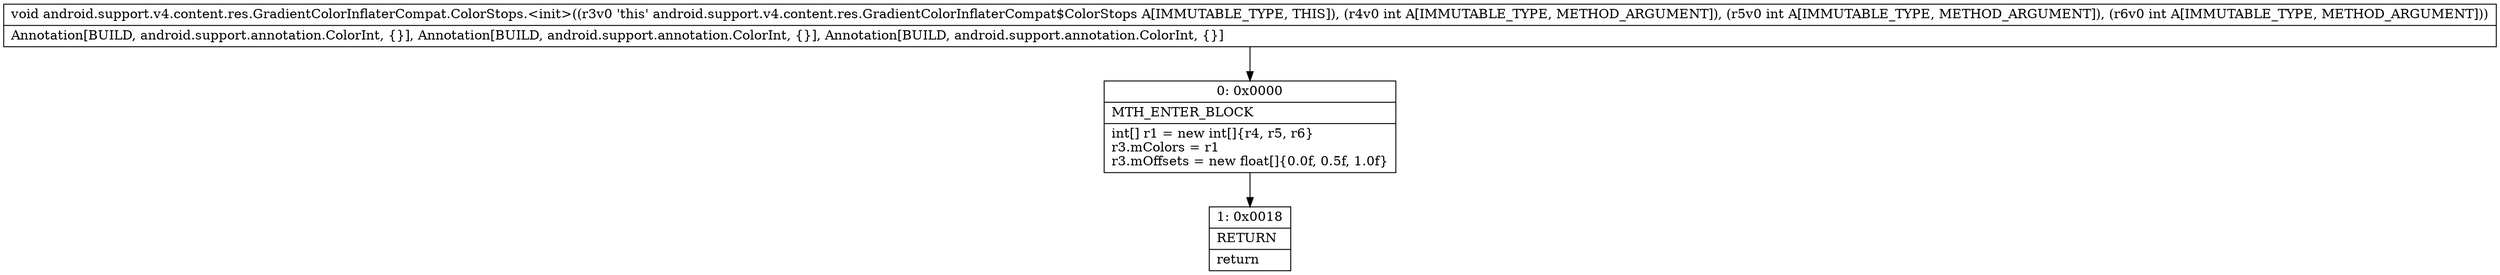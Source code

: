 digraph "CFG forandroid.support.v4.content.res.GradientColorInflaterCompat.ColorStops.\<init\>(III)V" {
Node_0 [shape=record,label="{0\:\ 0x0000|MTH_ENTER_BLOCK\l|int[] r1 = new int[]\{r4, r5, r6\}\lr3.mColors = r1\lr3.mOffsets = new float[]\{0.0f, 0.5f, 1.0f\}\l}"];
Node_1 [shape=record,label="{1\:\ 0x0018|RETURN\l|return\l}"];
MethodNode[shape=record,label="{void android.support.v4.content.res.GradientColorInflaterCompat.ColorStops.\<init\>((r3v0 'this' android.support.v4.content.res.GradientColorInflaterCompat$ColorStops A[IMMUTABLE_TYPE, THIS]), (r4v0 int A[IMMUTABLE_TYPE, METHOD_ARGUMENT]), (r5v0 int A[IMMUTABLE_TYPE, METHOD_ARGUMENT]), (r6v0 int A[IMMUTABLE_TYPE, METHOD_ARGUMENT]))  | Annotation[BUILD, android.support.annotation.ColorInt, \{\}], Annotation[BUILD, android.support.annotation.ColorInt, \{\}], Annotation[BUILD, android.support.annotation.ColorInt, \{\}]\l}"];
MethodNode -> Node_0;
Node_0 -> Node_1;
}

